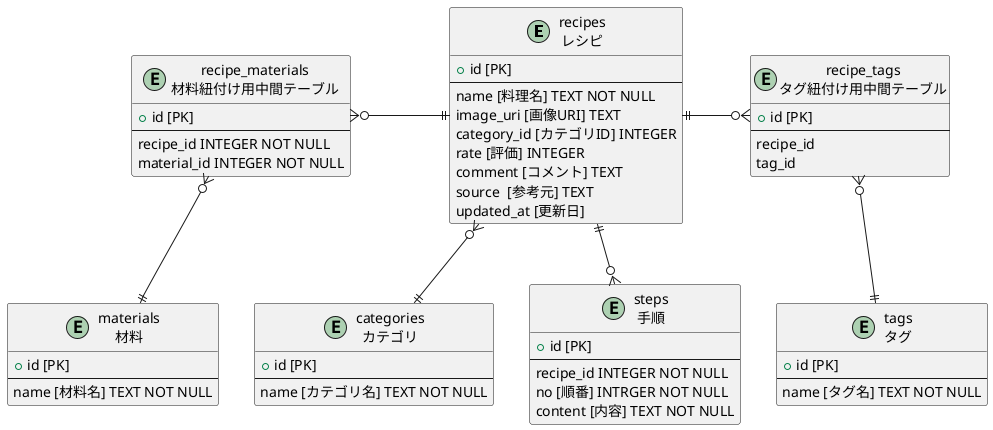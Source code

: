 @startuml recipe_tables

entity recipes as "recipes\nレシピ" {
  + id [PK]
  --
  name [料理名] TEXT NOT NULL
  image_uri [画像URI] TEXT
  category_id [カテゴリID] INTEGER
  rate [評価] INTEGER
  comment [コメント] TEXT
  source  [参考元] TEXT
  updated_at [更新日]
}
entity materials as "materials\n材料" {
  + id [PK]
  --
  name [材料名] TEXT NOT NULL
}
entity recipe_materials as "recipe_materials\n材料紐付け用中間テーブル" {
  + id [PK]
  --
  recipe_id INTEGER NOT NULL
  material_id INTEGER NOT NULL
}
entity steps as "steps\n手順" {
  + id [PK]
  --
  recipe_id INTEGER NOT NULL
  no [順番] INTRGER NOT NULL
  content [内容] TEXT NOT NULL
}
entity categories as "categories\nカテゴリ" {
  + id [PK]
  --
  name [カテゴリ名] TEXT NOT NULL
}
entity tags as "tags\nタグ" {
  + id [PK]
  --
  name [タグ名] TEXT NOT NULL
}
entity recipe_tags as "recipe_tags\nタグ紐付け用中間テーブル" {
  + id [PK]
  --
  recipe_id
  tag_id
}

recipes ||-l-o{ recipe_materials
materials ||-u-o{ recipe_materials
recipes ||-d-o{ steps
recipes }o-d-|| categories
recipes ||-r-o{ recipe_tags
tags ||-u-o{ recipe_tags
@enduml